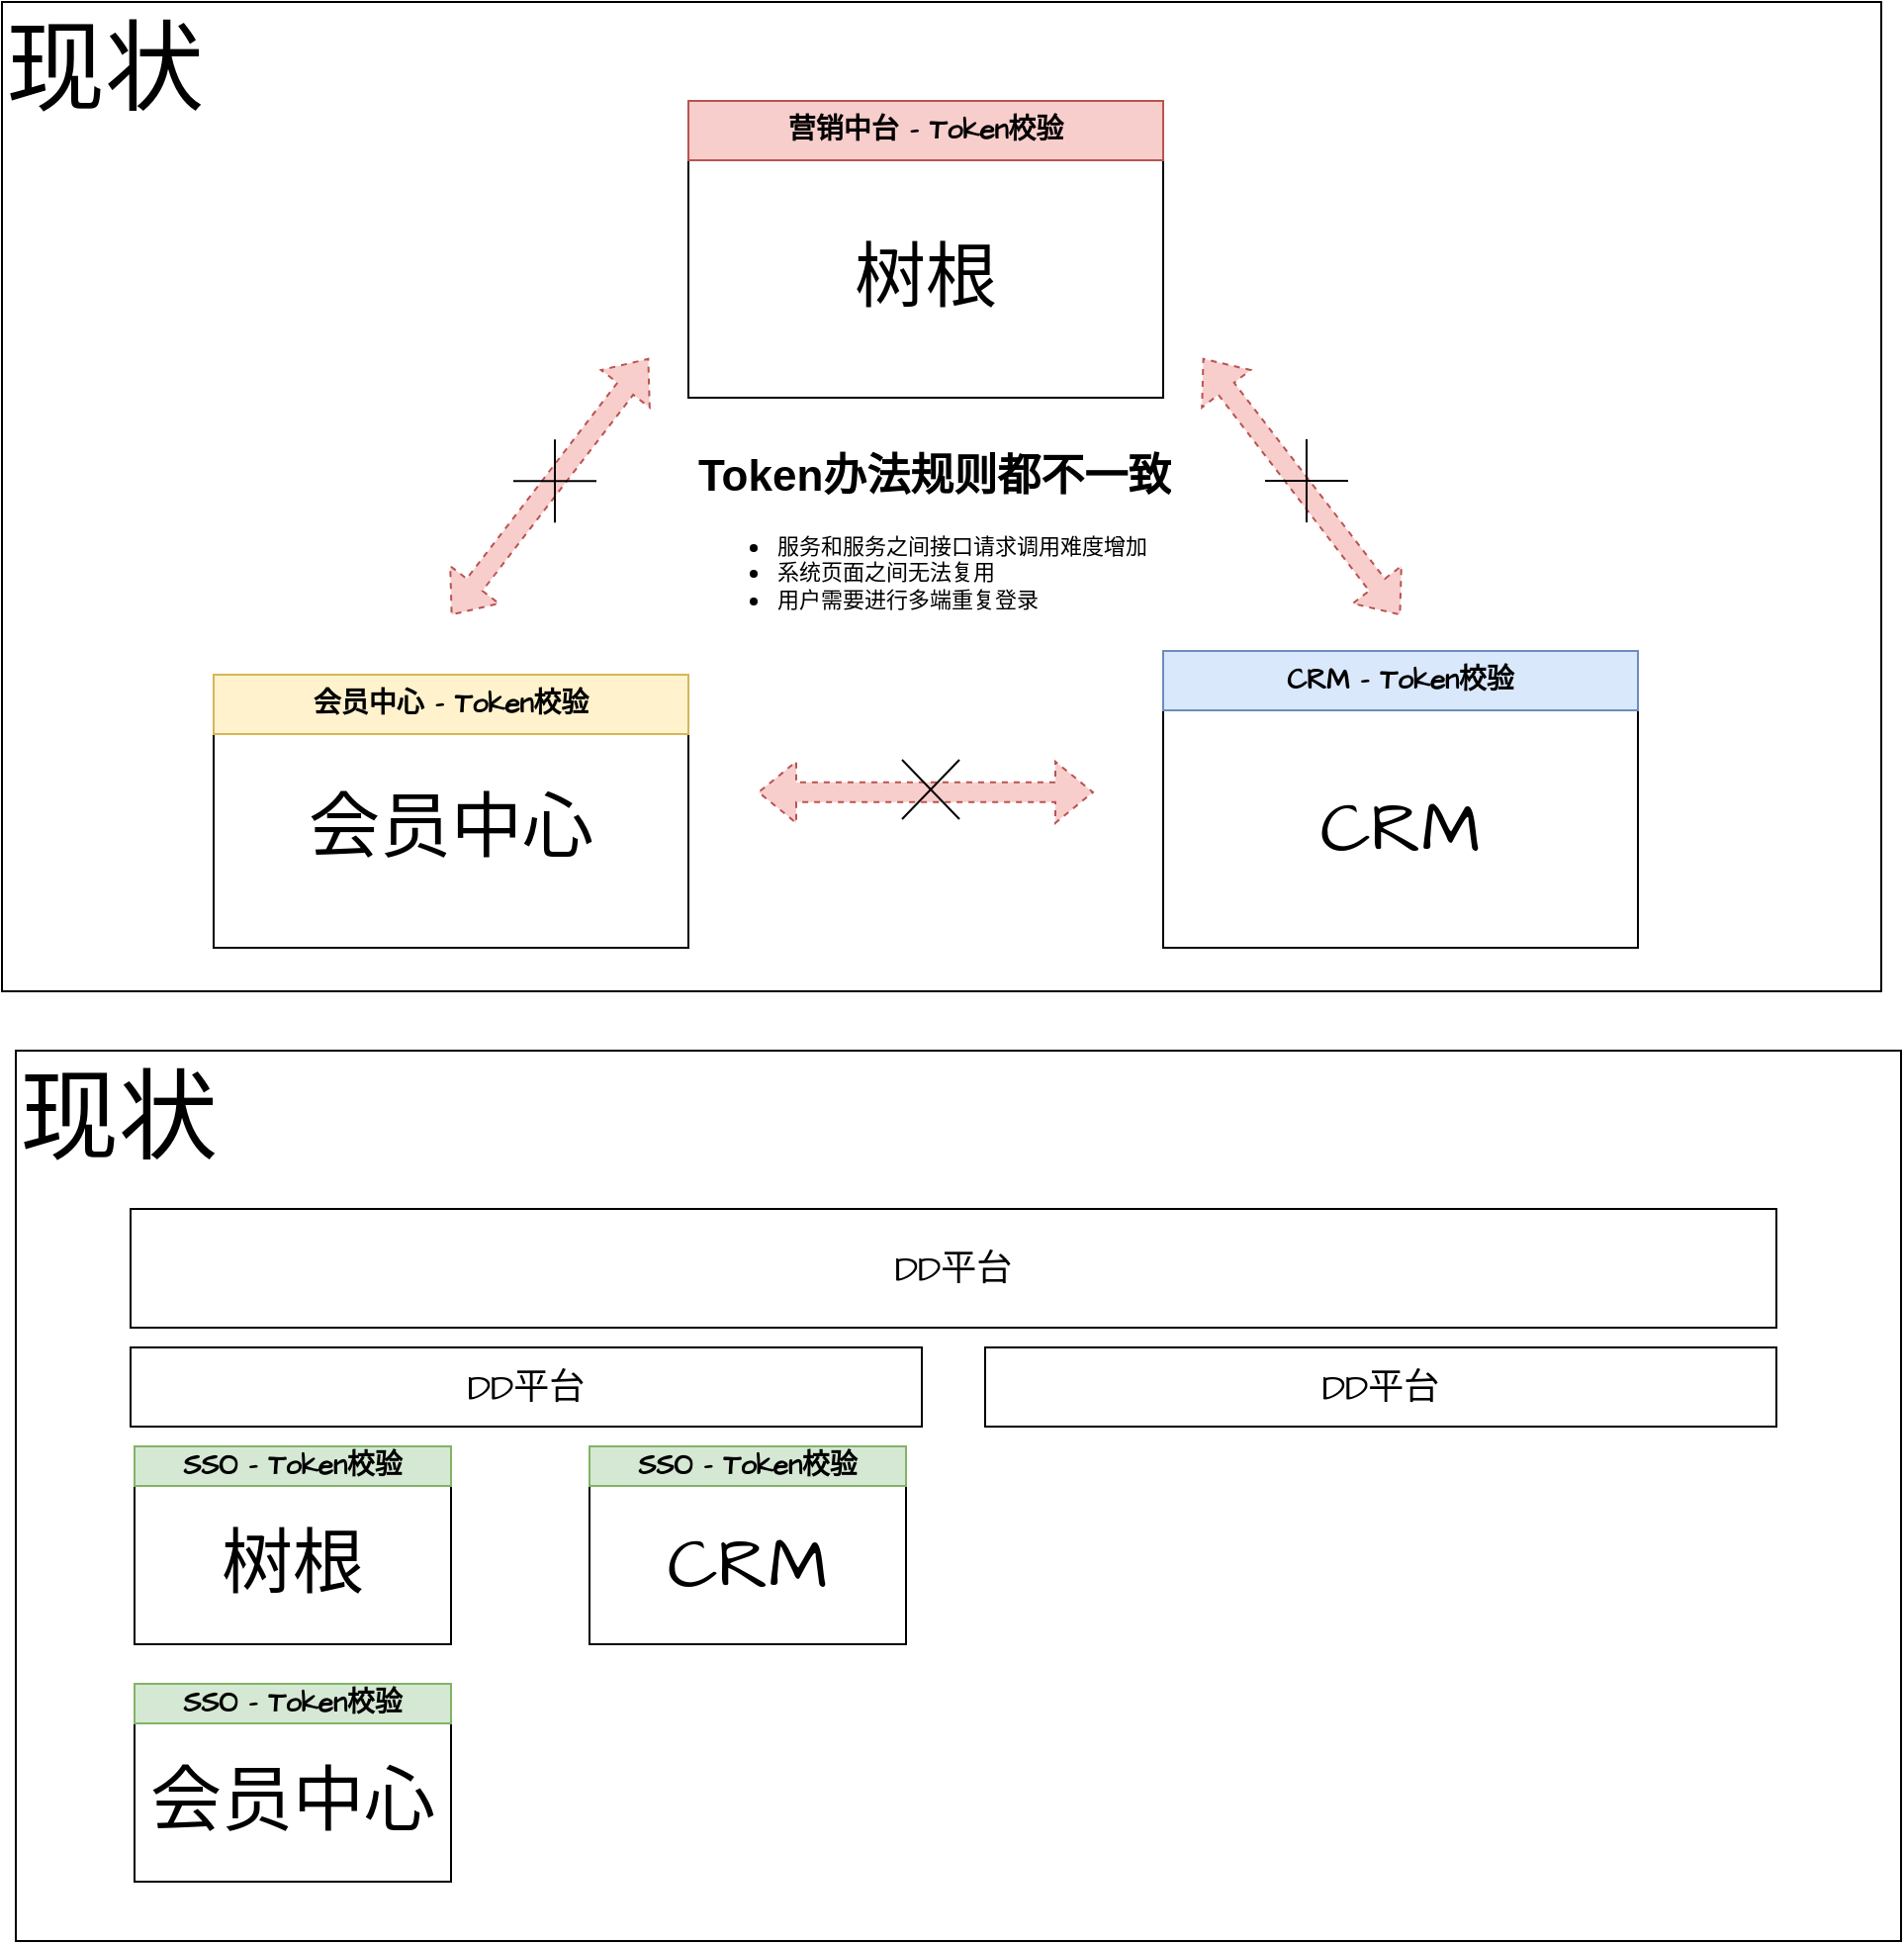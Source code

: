 <mxfile version="24.6.2" type="github">
  <diagram name="第 1 页" id="H0u8XUGsvLffEUkfQdRV">
    <mxGraphModel dx="2616" dy="2359" grid="1" gridSize="10" guides="1" tooltips="1" connect="1" arrows="1" fold="1" page="1" pageScale="1" pageWidth="827" pageHeight="1169" math="0" shadow="0">
      <root>
        <mxCell id="0" />
        <mxCell id="1" parent="0" />
        <mxCell id="qF9IXVnn8CLfa4eEaRER-32" value="&lt;font style=&quot;font-size: 50px;&quot;&gt;现状&lt;/font&gt;" style="rounded=0;whiteSpace=wrap;html=1;hachureGap=4;fontFamily=Architects Daughter;fontSource=https%3A%2F%2Ffonts.googleapis.com%2Fcss%3Ffamily%3DArchitects%2BDaughter;fontSize=30;fontColor=default;labelBackgroundColor=default;verticalAlign=top;align=left;" vertex="1" parent="1">
          <mxGeometry x="-287" y="-40" width="950" height="500" as="geometry" />
        </mxCell>
        <mxCell id="qF9IXVnn8CLfa4eEaRER-8" value="" style="group" vertex="1" connectable="0" parent="1">
          <mxGeometry x="-180" y="288" width="240" height="150" as="geometry" />
        </mxCell>
        <mxCell id="qF9IXVnn8CLfa4eEaRER-4" value="&lt;font style=&quot;font-size: 36px;&quot;&gt;会员中心&lt;/font&gt;" style="rounded=0;whiteSpace=wrap;html=1;hachureGap=4;fontFamily=Architects Daughter;fontSource=https%3A%2F%2Ffonts.googleapis.com%2Fcss%3Ffamily%3DArchitects%2BDaughter;" vertex="1" parent="qF9IXVnn8CLfa4eEaRER-8">
          <mxGeometry y="30" width="240" height="120" as="geometry" />
        </mxCell>
        <mxCell id="qF9IXVnn8CLfa4eEaRER-6" value="&lt;font style=&quot;font-size: 14px;&quot;&gt;&lt;b&gt;会员中心 - Token校验&lt;/b&gt;&lt;/font&gt;" style="rounded=0;whiteSpace=wrap;html=1;hachureGap=4;fontFamily=Architects Daughter;fontSource=https%3A%2F%2Ffonts.googleapis.com%2Fcss%3Ffamily%3DArchitects%2BDaughter;fillColor=#fff2cc;strokeColor=#d6b656;" vertex="1" parent="qF9IXVnn8CLfa4eEaRER-8">
          <mxGeometry y="12" width="240" height="30" as="geometry" />
        </mxCell>
        <mxCell id="qF9IXVnn8CLfa4eEaRER-10" value="" style="group" vertex="1" connectable="0" parent="1">
          <mxGeometry x="300" y="288" width="240" height="150" as="geometry" />
        </mxCell>
        <mxCell id="qF9IXVnn8CLfa4eEaRER-11" value="&lt;font style=&quot;font-size: 36px;&quot;&gt;CRM&lt;/font&gt;" style="rounded=0;whiteSpace=wrap;html=1;hachureGap=4;fontFamily=Architects Daughter;fontSource=https%3A%2F%2Ffonts.googleapis.com%2Fcss%3Ffamily%3DArchitects%2BDaughter;" vertex="1" parent="qF9IXVnn8CLfa4eEaRER-10">
          <mxGeometry y="30" width="240" height="120" as="geometry" />
        </mxCell>
        <mxCell id="qF9IXVnn8CLfa4eEaRER-12" value="&lt;b&gt;&lt;font style=&quot;font-size: 14px;&quot;&gt;CRM - Token校验&lt;/font&gt;&lt;/b&gt;" style="rounded=0;whiteSpace=wrap;html=1;hachureGap=4;fontFamily=Architects Daughter;fontSource=https%3A%2F%2Ffonts.googleapis.com%2Fcss%3Ffamily%3DArchitects%2BDaughter;fillColor=#dae8fc;strokeColor=#6c8ebf;" vertex="1" parent="qF9IXVnn8CLfa4eEaRER-10">
          <mxGeometry width="240" height="30" as="geometry" />
        </mxCell>
        <mxCell id="qF9IXVnn8CLfa4eEaRER-13" value="" style="group" vertex="1" connectable="0" parent="1">
          <mxGeometry x="60" y="10" width="240" height="150" as="geometry" />
        </mxCell>
        <mxCell id="qF9IXVnn8CLfa4eEaRER-14" value="&lt;span style=&quot;font-size: 36px;&quot;&gt;树根&lt;/span&gt;" style="rounded=0;whiteSpace=wrap;html=1;hachureGap=4;fontFamily=Architects Daughter;fontSource=https%3A%2F%2Ffonts.googleapis.com%2Fcss%3Ffamily%3DArchitects%2BDaughter;" vertex="1" parent="qF9IXVnn8CLfa4eEaRER-13">
          <mxGeometry y="30" width="240" height="120" as="geometry" />
        </mxCell>
        <mxCell id="qF9IXVnn8CLfa4eEaRER-15" value="&lt;font style=&quot;font-size: 14px;&quot;&gt;&lt;b&gt;营销中台 - Token校验&lt;/b&gt;&lt;/font&gt;" style="rounded=0;whiteSpace=wrap;html=1;hachureGap=4;fontFamily=Architects Daughter;fontSource=https%3A%2F%2Ffonts.googleapis.com%2Fcss%3Ffamily%3DArchitects%2BDaughter;fillColor=#f8cecc;strokeColor=#b85450;" vertex="1" parent="qF9IXVnn8CLfa4eEaRER-13">
          <mxGeometry width="240" height="30" as="geometry" />
        </mxCell>
        <mxCell id="qF9IXVnn8CLfa4eEaRER-16" value="" style="shape=flexArrow;endArrow=classic;startArrow=classic;html=1;rounded=0;hachureGap=4;fontFamily=Architects Daughter;fontSource=https%3A%2F%2Ffonts.googleapis.com%2Fcss%3Ffamily%3DArchitects%2BDaughter;fillColor=#f8cecc;strokeColor=#b85450;dashed=1;" edge="1" parent="1">
          <mxGeometry width="100" height="100" relative="1" as="geometry">
            <mxPoint x="-60" y="270" as="sourcePoint" />
            <mxPoint x="40" y="140" as="targetPoint" />
          </mxGeometry>
        </mxCell>
        <mxCell id="qF9IXVnn8CLfa4eEaRER-17" value="" style="shape=flexArrow;endArrow=classic;startArrow=classic;html=1;rounded=0;hachureGap=4;fontFamily=Architects Daughter;fontSource=https%3A%2F%2Ffonts.googleapis.com%2Fcss%3Ffamily%3DArchitects%2BDaughter;fillColor=#f8cecc;strokeColor=#b85450;dashed=1;" edge="1" parent="1">
          <mxGeometry width="100" height="100" relative="1" as="geometry">
            <mxPoint x="95" y="359.41" as="sourcePoint" />
            <mxPoint x="265" y="359.41" as="targetPoint" />
          </mxGeometry>
        </mxCell>
        <mxCell id="qF9IXVnn8CLfa4eEaRER-20" value="" style="shape=flexArrow;endArrow=classic;startArrow=classic;html=1;rounded=0;hachureGap=4;fontFamily=Architects Daughter;fontSource=https%3A%2F%2Ffonts.googleapis.com%2Fcss%3Ffamily%3DArchitects%2BDaughter;fillColor=#f8cecc;strokeColor=#b85450;dashed=1;" edge="1" parent="1">
          <mxGeometry width="100" height="100" relative="1" as="geometry">
            <mxPoint x="420" y="270" as="sourcePoint" />
            <mxPoint x="320" y="140" as="targetPoint" />
          </mxGeometry>
        </mxCell>
        <mxCell id="qF9IXVnn8CLfa4eEaRER-23" value="" style="group;rotation=45;" vertex="1" connectable="0" parent="1">
          <mxGeometry x="-30" y="190.07" width="30" height="30" as="geometry" />
        </mxCell>
        <mxCell id="qF9IXVnn8CLfa4eEaRER-21" value="" style="endArrow=none;html=1;rounded=0;hachureGap=4;strokeColor=default;align=center;verticalAlign=middle;fontFamily=Architects Daughter;fontSource=https%3A%2F%2Ffonts.googleapis.com%2Fcss%3Ffamily%3DArchitects%2BDaughter;fontSize=11;fontColor=default;labelBackgroundColor=default;" edge="1" parent="qF9IXVnn8CLfa4eEaRER-23">
          <mxGeometry width="50" height="50" relative="1" as="geometry">
            <mxPoint x="22.5" y="33" as="sourcePoint" />
            <mxPoint x="22.5" y="-9" as="targetPoint" />
          </mxGeometry>
        </mxCell>
        <mxCell id="qF9IXVnn8CLfa4eEaRER-22" value="" style="endArrow=none;html=1;rounded=0;hachureGap=4;strokeColor=default;align=center;verticalAlign=middle;fontFamily=Architects Daughter;fontSource=https%3A%2F%2Ffonts.googleapis.com%2Fcss%3Ffamily%3DArchitects%2BDaughter;fontSize=11;fontColor=default;labelBackgroundColor=default;" edge="1" parent="qF9IXVnn8CLfa4eEaRER-23">
          <mxGeometry width="50" height="50" relative="1" as="geometry">
            <mxPoint x="43.5" y="12" as="sourcePoint" />
            <mxPoint x="1.5" y="12" as="targetPoint" />
          </mxGeometry>
        </mxCell>
        <mxCell id="qF9IXVnn8CLfa4eEaRER-24" value="" style="group;rotation=45;dashed=1;dashPattern=8 8;strokeColor=none;" vertex="1" connectable="0" parent="1">
          <mxGeometry x="350" y="190" width="30" height="30" as="geometry" />
        </mxCell>
        <mxCell id="qF9IXVnn8CLfa4eEaRER-25" value="" style="endArrow=none;html=1;rounded=0;hachureGap=4;strokeColor=default;align=center;verticalAlign=middle;fontFamily=Architects Daughter;fontSource=https%3A%2F%2Ffonts.googleapis.com%2Fcss%3Ffamily%3DArchitects%2BDaughter;fontSize=11;fontColor=default;labelBackgroundColor=default;" edge="1" parent="qF9IXVnn8CLfa4eEaRER-24">
          <mxGeometry width="50" height="50" relative="1" as="geometry">
            <mxPoint x="22.5" y="33" as="sourcePoint" />
            <mxPoint x="22.5" y="-9" as="targetPoint" />
          </mxGeometry>
        </mxCell>
        <mxCell id="qF9IXVnn8CLfa4eEaRER-26" value="" style="endArrow=none;html=1;rounded=0;hachureGap=4;strokeColor=default;align=center;verticalAlign=middle;fontFamily=Architects Daughter;fontSource=https%3A%2F%2Ffonts.googleapis.com%2Fcss%3Ffamily%3DArchitects%2BDaughter;fontSize=11;fontColor=default;labelBackgroundColor=default;" edge="1" parent="qF9IXVnn8CLfa4eEaRER-24">
          <mxGeometry width="50" height="50" relative="1" as="geometry">
            <mxPoint x="43.5" y="12" as="sourcePoint" />
            <mxPoint x="1.5" y="12" as="targetPoint" />
          </mxGeometry>
        </mxCell>
        <mxCell id="qF9IXVnn8CLfa4eEaRER-27" value="" style="group;rotation=90;" vertex="1" connectable="0" parent="1">
          <mxGeometry x="160" y="340" width="30" height="30" as="geometry" />
        </mxCell>
        <mxCell id="qF9IXVnn8CLfa4eEaRER-28" value="" style="endArrow=none;html=1;rounded=0;hachureGap=4;strokeColor=default;align=center;verticalAlign=middle;fontFamily=Architects Daughter;fontSource=https%3A%2F%2Ffonts.googleapis.com%2Fcss%3Ffamily%3DArchitects%2BDaughter;fontSize=11;fontColor=default;labelBackgroundColor=default;" edge="1" parent="qF9IXVnn8CLfa4eEaRER-27">
          <mxGeometry width="50" height="50" relative="1" as="geometry">
            <mxPoint x="8" y="33" as="sourcePoint" />
            <mxPoint x="37" y="3" as="targetPoint" />
          </mxGeometry>
        </mxCell>
        <mxCell id="qF9IXVnn8CLfa4eEaRER-29" value="" style="endArrow=none;html=1;rounded=0;hachureGap=4;strokeColor=default;align=center;verticalAlign=middle;fontFamily=Architects Daughter;fontSource=https%3A%2F%2Ffonts.googleapis.com%2Fcss%3Ffamily%3DArchitects%2BDaughter;fontSize=11;fontColor=default;labelBackgroundColor=default;" edge="1" parent="qF9IXVnn8CLfa4eEaRER-27">
          <mxGeometry width="50" height="50" relative="1" as="geometry">
            <mxPoint x="37" y="33" as="sourcePoint" />
            <mxPoint x="8" y="3" as="targetPoint" />
          </mxGeometry>
        </mxCell>
        <mxCell id="qF9IXVnn8CLfa4eEaRER-31" value="&lt;h1 style=&quot;margin-top: 0px;&quot;&gt;&lt;font face=&quot;Helvetica&quot;&gt;Token办法规则都不一致&lt;/font&gt;&lt;/h1&gt;&lt;p&gt;&lt;/p&gt;&lt;ul&gt;&lt;li&gt;&lt;font face=&quot;DTaDNkgC4vTeK8XrR2FM&quot;&gt;服务和服务之间接口请求调用难度增加&lt;/font&gt;&lt;/li&gt;&lt;li&gt;&lt;font face=&quot;DTaDNkgC4vTeK8XrR2FM&quot;&gt;系统页面之间无法复用&lt;/font&gt;&lt;/li&gt;&lt;li&gt;&lt;font face=&quot;DTaDNkgC4vTeK8XrR2FM&quot;&gt;用户需要进行多端重复登录&lt;/font&gt;&lt;/li&gt;&lt;/ul&gt;&lt;p&gt;&lt;/p&gt;" style="text;html=1;whiteSpace=wrap;overflow=hidden;rounded=0;fontFamily=Architects Daughter;fontSource=https%3A%2F%2Ffonts.googleapis.com%2Fcss%3Ffamily%3DArchitects%2BDaughter;fontSize=11;fontColor=default;labelBackgroundColor=default;" vertex="1" parent="1">
          <mxGeometry x="63" y="180" width="250" height="120" as="geometry" />
        </mxCell>
        <mxCell id="qF9IXVnn8CLfa4eEaRER-33" value="&lt;font style=&quot;font-size: 50px;&quot;&gt;现状&lt;/font&gt;" style="rounded=0;whiteSpace=wrap;html=1;hachureGap=4;fontFamily=Architects Daughter;fontSource=https%3A%2F%2Ffonts.googleapis.com%2Fcss%3Ffamily%3DArchitects%2BDaughter;fontSize=30;fontColor=default;labelBackgroundColor=default;verticalAlign=top;align=left;" vertex="1" parent="1">
          <mxGeometry x="-280" y="490" width="953" height="450" as="geometry" />
        </mxCell>
        <mxCell id="qF9IXVnn8CLfa4eEaRER-58" value="&lt;span style=&quot;font-size: 18px;&quot;&gt;DD平台&lt;/span&gt;" style="rounded=0;whiteSpace=wrap;html=1;hachureGap=4;fontFamily=Architects Daughter;fontSource=https%3A%2F%2Ffonts.googleapis.com%2Fcss%3Ffamily%3DArchitects%2BDaughter;fontSize=11;fontColor=default;labelBackgroundColor=default;" vertex="1" parent="1">
          <mxGeometry x="-222" y="570" width="832" height="60" as="geometry" />
        </mxCell>
        <mxCell id="qF9IXVnn8CLfa4eEaRER-34" value="" style="group;movable=1;resizable=1;rotatable=1;deletable=1;editable=1;locked=0;connectable=1;" vertex="1" connectable="0" parent="1">
          <mxGeometry x="-219.999" y="810" width="159.999" height="100" as="geometry" />
        </mxCell>
        <mxCell id="qF9IXVnn8CLfa4eEaRER-56" value="" style="group;movable=1;resizable=1;rotatable=1;deletable=1;editable=1;locked=0;connectable=1;" vertex="1" connectable="0" parent="qF9IXVnn8CLfa4eEaRER-34">
          <mxGeometry width="159.999" height="100" as="geometry" />
        </mxCell>
        <mxCell id="qF9IXVnn8CLfa4eEaRER-35" value="&lt;font style=&quot;font-size: 36px;&quot;&gt;会员中心&lt;/font&gt;" style="rounded=0;whiteSpace=wrap;html=1;hachureGap=4;fontFamily=Architects Daughter;fontSource=https%3A%2F%2Ffonts.googleapis.com%2Fcss%3Ffamily%3DArchitects%2BDaughter;movable=1;resizable=1;rotatable=1;deletable=1;editable=1;locked=0;connectable=1;" vertex="1" parent="qF9IXVnn8CLfa4eEaRER-56">
          <mxGeometry y="20" width="159.999" height="80" as="geometry" />
        </mxCell>
        <mxCell id="qF9IXVnn8CLfa4eEaRER-36" value="&lt;font style=&quot;font-size: 14px;&quot;&gt;&lt;b&gt;SSO - Token校验&lt;/b&gt;&lt;/font&gt;" style="rounded=0;whiteSpace=wrap;html=1;hachureGap=4;fontFamily=Architects Daughter;fontSource=https%3A%2F%2Ffonts.googleapis.com%2Fcss%3Ffamily%3DArchitects%2BDaughter;fillColor=#d5e8d4;strokeColor=#82b366;movable=1;resizable=1;rotatable=1;deletable=1;editable=1;locked=0;connectable=1;" vertex="1" parent="qF9IXVnn8CLfa4eEaRER-56">
          <mxGeometry width="159.999" height="20" as="geometry" />
        </mxCell>
        <mxCell id="qF9IXVnn8CLfa4eEaRER-37" value="" style="group;movable=1;resizable=1;rotatable=1;deletable=1;editable=1;locked=0;connectable=1;" vertex="1" connectable="0" parent="1">
          <mxGeometry x="9.999" y="690" width="159.999" height="100" as="geometry" />
        </mxCell>
        <mxCell id="qF9IXVnn8CLfa4eEaRER-38" value="&lt;font style=&quot;font-size: 36px;&quot;&gt;CRM&lt;/font&gt;" style="rounded=0;whiteSpace=wrap;html=1;hachureGap=4;fontFamily=Architects Daughter;fontSource=https%3A%2F%2Ffonts.googleapis.com%2Fcss%3Ffamily%3DArchitects%2BDaughter;movable=1;resizable=1;rotatable=1;deletable=1;editable=1;locked=0;connectable=1;" vertex="1" parent="qF9IXVnn8CLfa4eEaRER-37">
          <mxGeometry y="20" width="159.999" height="80" as="geometry" />
        </mxCell>
        <mxCell id="qF9IXVnn8CLfa4eEaRER-39" value="&lt;b&gt;&lt;font style=&quot;font-size: 14px;&quot;&gt;SSO - Token校验&lt;/font&gt;&lt;/b&gt;" style="rounded=0;whiteSpace=wrap;html=1;hachureGap=4;fontFamily=Architects Daughter;fontSource=https%3A%2F%2Ffonts.googleapis.com%2Fcss%3Ffamily%3DArchitects%2BDaughter;fillColor=#d5e8d4;strokeColor=#82b366;movable=1;resizable=1;rotatable=1;deletable=1;editable=1;locked=0;connectable=1;" vertex="1" parent="qF9IXVnn8CLfa4eEaRER-37">
          <mxGeometry width="159.999" height="20" as="geometry" />
        </mxCell>
        <mxCell id="qF9IXVnn8CLfa4eEaRER-40" value="" style="group;movable=1;resizable=1;rotatable=1;deletable=1;editable=1;locked=0;connectable=1;" vertex="1" connectable="0" parent="1">
          <mxGeometry x="-220" y="690" width="159.999" height="100" as="geometry" />
        </mxCell>
        <mxCell id="qF9IXVnn8CLfa4eEaRER-41" value="&lt;span style=&quot;font-size: 36px;&quot;&gt;树根&lt;/span&gt;" style="rounded=0;whiteSpace=wrap;html=1;hachureGap=4;fontFamily=Architects Daughter;fontSource=https%3A%2F%2Ffonts.googleapis.com%2Fcss%3Ffamily%3DArchitects%2BDaughter;movable=1;resizable=1;rotatable=1;deletable=1;editable=1;locked=0;connectable=1;" vertex="1" parent="qF9IXVnn8CLfa4eEaRER-40">
          <mxGeometry y="20" width="159.999" height="80" as="geometry" />
        </mxCell>
        <mxCell id="qF9IXVnn8CLfa4eEaRER-42" value="&lt;font style=&quot;font-size: 14px;&quot;&gt;&lt;b&gt;SSO - Token校验&lt;/b&gt;&lt;/font&gt;" style="rounded=0;whiteSpace=wrap;html=1;hachureGap=4;fontFamily=Architects Daughter;fontSource=https%3A%2F%2Ffonts.googleapis.com%2Fcss%3Ffamily%3DArchitects%2BDaughter;fillColor=#d5e8d4;strokeColor=#82b366;movable=1;resizable=1;rotatable=1;deletable=1;editable=1;locked=0;connectable=1;" vertex="1" parent="qF9IXVnn8CLfa4eEaRER-40">
          <mxGeometry width="159.999" height="20" as="geometry" />
        </mxCell>
        <mxCell id="qF9IXVnn8CLfa4eEaRER-60" value="&lt;span style=&quot;font-size: 18px;&quot;&gt;DD平台&lt;/span&gt;" style="rounded=0;whiteSpace=wrap;html=1;hachureGap=4;fontFamily=Architects Daughter;fontSource=https%3A%2F%2Ffonts.googleapis.com%2Fcss%3Ffamily%3DArchitects%2BDaughter;fontSize=11;fontColor=default;labelBackgroundColor=default;" vertex="1" parent="1">
          <mxGeometry x="210" y="640" width="400" height="40" as="geometry" />
        </mxCell>
        <mxCell id="qF9IXVnn8CLfa4eEaRER-61" value="&lt;span style=&quot;font-size: 18px;&quot;&gt;DD平台&lt;/span&gt;" style="rounded=0;whiteSpace=wrap;html=1;hachureGap=4;fontFamily=Architects Daughter;fontSource=https%3A%2F%2Ffonts.googleapis.com%2Fcss%3Ffamily%3DArchitects%2BDaughter;fontSize=11;fontColor=default;labelBackgroundColor=default;" vertex="1" parent="1">
          <mxGeometry x="-222" y="640" width="400" height="40" as="geometry" />
        </mxCell>
      </root>
    </mxGraphModel>
  </diagram>
</mxfile>
